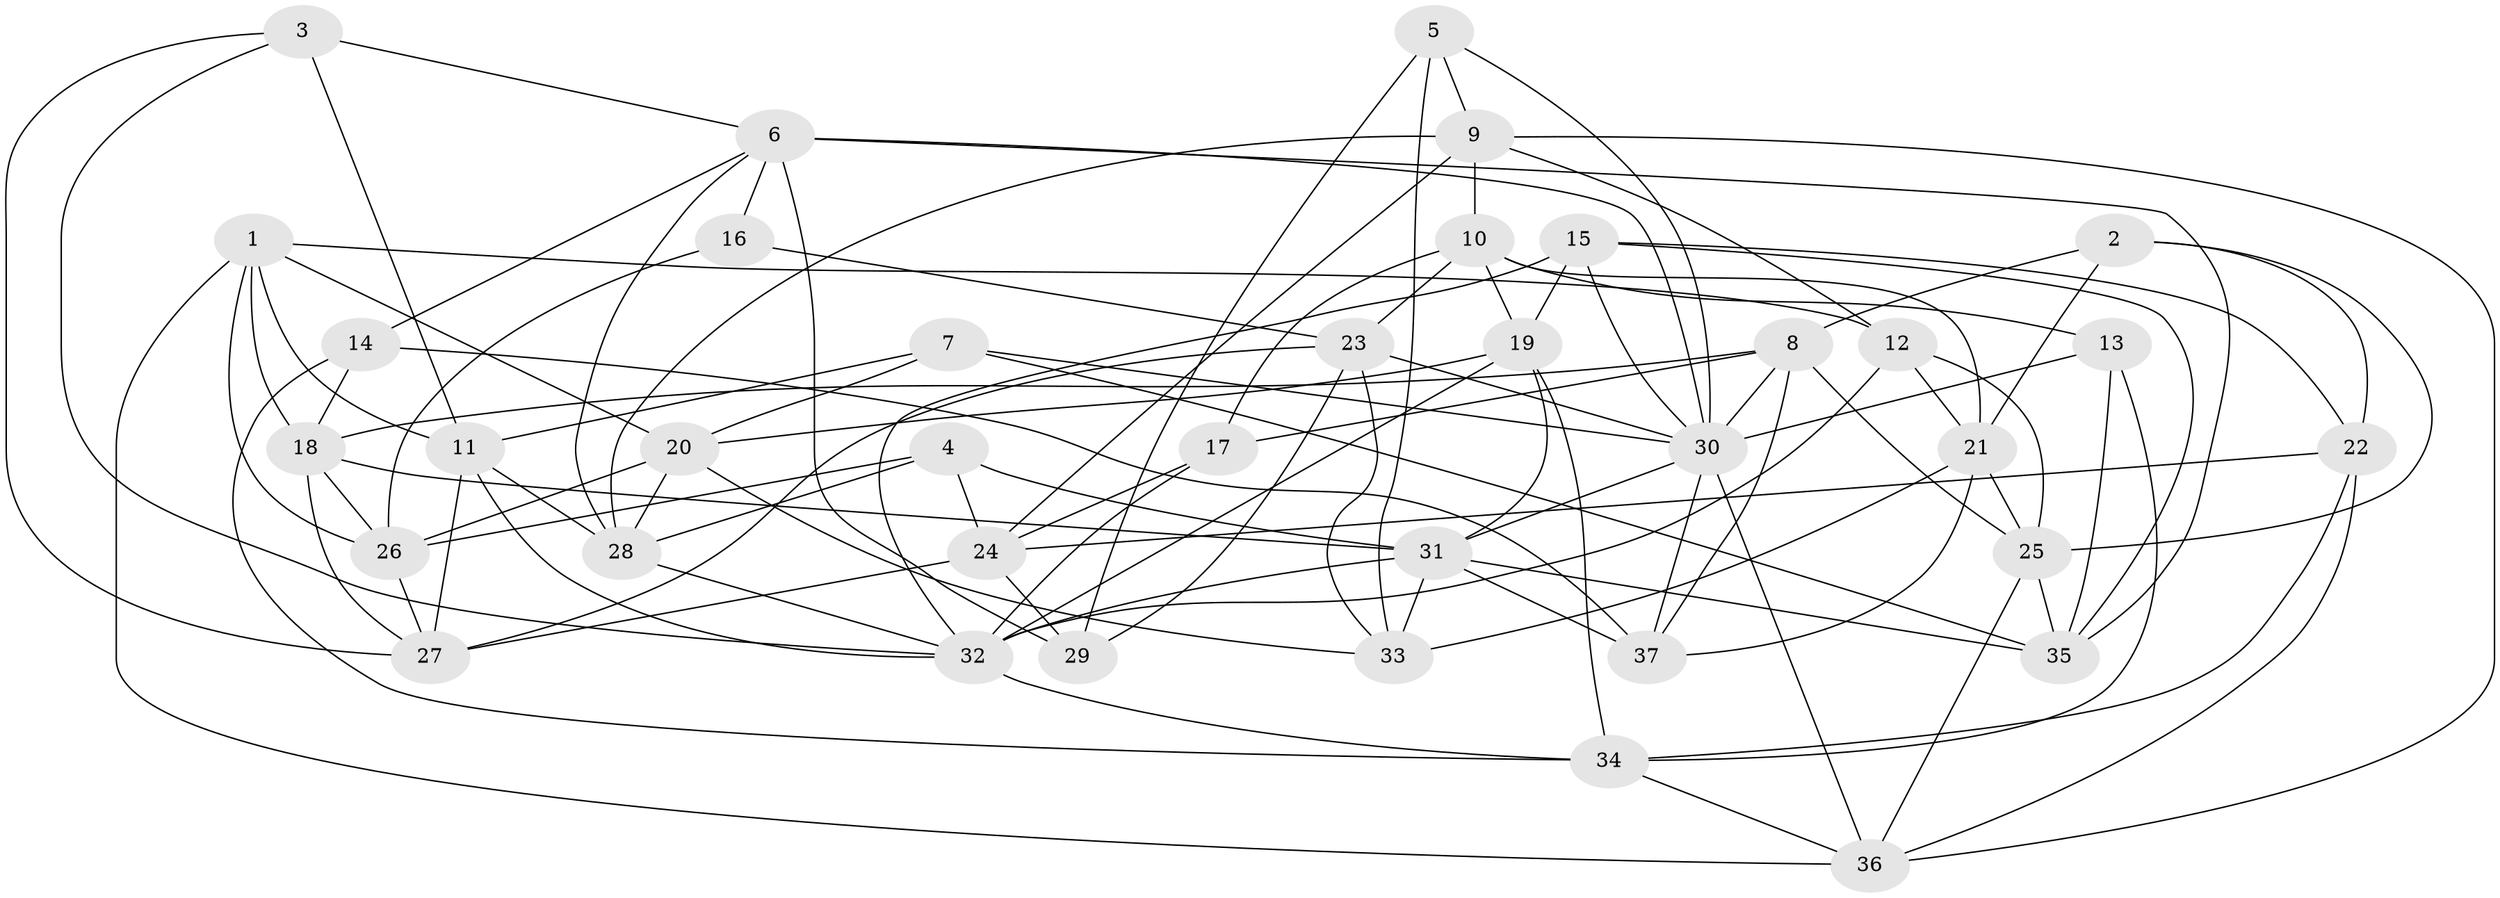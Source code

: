 // original degree distribution, {4: 1.0}
// Generated by graph-tools (version 1.1) at 2025/27/03/09/25 03:27:02]
// undirected, 37 vertices, 103 edges
graph export_dot {
graph [start="1"]
  node [color=gray90,style=filled];
  1;
  2;
  3;
  4;
  5;
  6;
  7;
  8;
  9;
  10;
  11;
  12;
  13;
  14;
  15;
  16;
  17;
  18;
  19;
  20;
  21;
  22;
  23;
  24;
  25;
  26;
  27;
  28;
  29;
  30;
  31;
  32;
  33;
  34;
  35;
  36;
  37;
  1 -- 11 [weight=1.0];
  1 -- 12 [weight=1.0];
  1 -- 18 [weight=1.0];
  1 -- 20 [weight=1.0];
  1 -- 26 [weight=1.0];
  1 -- 36 [weight=1.0];
  2 -- 8 [weight=1.0];
  2 -- 21 [weight=1.0];
  2 -- 22 [weight=1.0];
  2 -- 25 [weight=1.0];
  3 -- 6 [weight=1.0];
  3 -- 11 [weight=1.0];
  3 -- 27 [weight=1.0];
  3 -- 32 [weight=1.0];
  4 -- 24 [weight=1.0];
  4 -- 26 [weight=1.0];
  4 -- 28 [weight=1.0];
  4 -- 31 [weight=1.0];
  5 -- 9 [weight=1.0];
  5 -- 29 [weight=1.0];
  5 -- 30 [weight=1.0];
  5 -- 33 [weight=1.0];
  6 -- 14 [weight=1.0];
  6 -- 16 [weight=2.0];
  6 -- 28 [weight=1.0];
  6 -- 29 [weight=3.0];
  6 -- 30 [weight=1.0];
  6 -- 35 [weight=1.0];
  7 -- 11 [weight=1.0];
  7 -- 20 [weight=1.0];
  7 -- 30 [weight=1.0];
  7 -- 35 [weight=1.0];
  8 -- 17 [weight=1.0];
  8 -- 18 [weight=1.0];
  8 -- 25 [weight=1.0];
  8 -- 30 [weight=1.0];
  8 -- 37 [weight=1.0];
  9 -- 10 [weight=1.0];
  9 -- 12 [weight=1.0];
  9 -- 24 [weight=1.0];
  9 -- 28 [weight=1.0];
  9 -- 36 [weight=1.0];
  10 -- 13 [weight=1.0];
  10 -- 17 [weight=1.0];
  10 -- 19 [weight=1.0];
  10 -- 21 [weight=1.0];
  10 -- 23 [weight=1.0];
  11 -- 27 [weight=1.0];
  11 -- 28 [weight=1.0];
  11 -- 32 [weight=1.0];
  12 -- 21 [weight=1.0];
  12 -- 25 [weight=1.0];
  12 -- 32 [weight=2.0];
  13 -- 30 [weight=1.0];
  13 -- 34 [weight=1.0];
  13 -- 35 [weight=1.0];
  14 -- 18 [weight=1.0];
  14 -- 34 [weight=1.0];
  14 -- 37 [weight=1.0];
  15 -- 19 [weight=1.0];
  15 -- 22 [weight=2.0];
  15 -- 30 [weight=1.0];
  15 -- 32 [weight=1.0];
  15 -- 35 [weight=1.0];
  16 -- 23 [weight=1.0];
  16 -- 26 [weight=1.0];
  17 -- 24 [weight=1.0];
  17 -- 32 [weight=1.0];
  18 -- 26 [weight=1.0];
  18 -- 27 [weight=1.0];
  18 -- 31 [weight=1.0];
  19 -- 20 [weight=1.0];
  19 -- 31 [weight=1.0];
  19 -- 32 [weight=1.0];
  19 -- 34 [weight=1.0];
  20 -- 26 [weight=1.0];
  20 -- 28 [weight=1.0];
  20 -- 33 [weight=1.0];
  21 -- 25 [weight=1.0];
  21 -- 33 [weight=1.0];
  21 -- 37 [weight=1.0];
  22 -- 24 [weight=1.0];
  22 -- 34 [weight=1.0];
  22 -- 36 [weight=1.0];
  23 -- 27 [weight=1.0];
  23 -- 29 [weight=1.0];
  23 -- 30 [weight=1.0];
  23 -- 33 [weight=1.0];
  24 -- 27 [weight=1.0];
  24 -- 29 [weight=1.0];
  25 -- 35 [weight=1.0];
  25 -- 36 [weight=1.0];
  26 -- 27 [weight=1.0];
  28 -- 32 [weight=1.0];
  30 -- 31 [weight=1.0];
  30 -- 36 [weight=1.0];
  30 -- 37 [weight=1.0];
  31 -- 32 [weight=1.0];
  31 -- 33 [weight=2.0];
  31 -- 35 [weight=1.0];
  31 -- 37 [weight=2.0];
  32 -- 34 [weight=1.0];
  34 -- 36 [weight=1.0];
}
